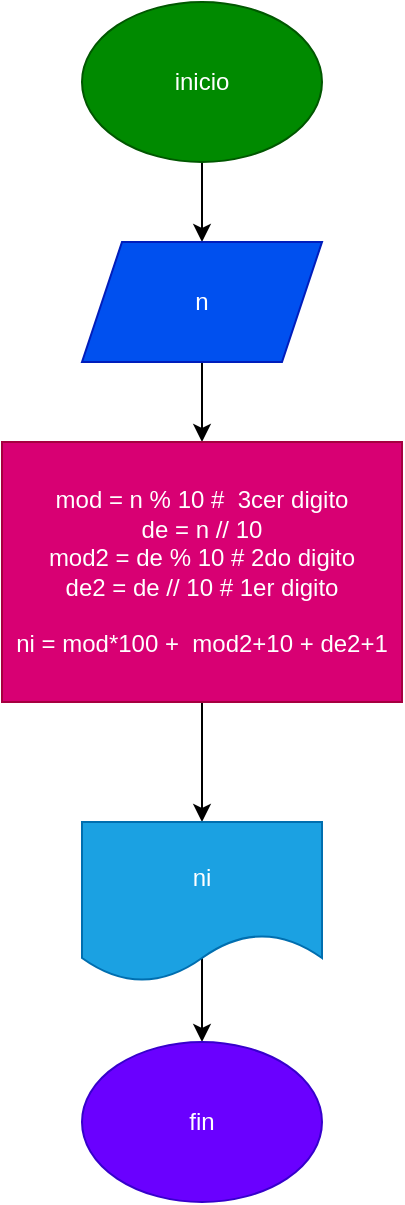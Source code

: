 <mxfile>
    <diagram id="UtBV0aaTQThSyYIVfuDi" name="Página-1">
        <mxGraphModel dx="810" dy="612" grid="1" gridSize="10" guides="1" tooltips="1" connect="1" arrows="1" fold="1" page="1" pageScale="1" pageWidth="850" pageHeight="1100" math="0" shadow="0">
            <root>
                <mxCell id="0"/>
                <mxCell id="1" parent="0"/>
                <mxCell id="4" value="" style="edgeStyle=none;html=1;" edge="1" parent="1" source="2" target="3">
                    <mxGeometry relative="1" as="geometry"/>
                </mxCell>
                <mxCell id="2" value="inicio" style="ellipse;whiteSpace=wrap;html=1;fillColor=#008a00;fontColor=#ffffff;strokeColor=#005700;" vertex="1" parent="1">
                    <mxGeometry x="280" y="80" width="120" height="80" as="geometry"/>
                </mxCell>
                <mxCell id="6" value="" style="edgeStyle=none;html=1;" edge="1" parent="1" source="3" target="5">
                    <mxGeometry relative="1" as="geometry"/>
                </mxCell>
                <mxCell id="3" value="n" style="shape=parallelogram;perimeter=parallelogramPerimeter;whiteSpace=wrap;html=1;fixedSize=1;fillColor=#0050ef;fontColor=#ffffff;strokeColor=#001DBC;" vertex="1" parent="1">
                    <mxGeometry x="280" y="200" width="120" height="60" as="geometry"/>
                </mxCell>
                <mxCell id="8" value="" style="edgeStyle=none;html=1;" edge="1" parent="1" source="5" target="7">
                    <mxGeometry relative="1" as="geometry"/>
                </mxCell>
                <mxCell id="5" value="mod = n % 10 #&amp;nbsp; 3cer digito&lt;br&gt;de = n // 10&lt;br&gt;mod2 = de % 10 # 2do digito&lt;br&gt;de2 = de // 10 # 1er digito&lt;br&gt;&lt;br&gt;ni = mod*100 +&amp;nbsp; mod2+10 + de2+1" style="rounded=0;whiteSpace=wrap;html=1;fillColor=#d80073;fontColor=#ffffff;strokeColor=#A50040;" vertex="1" parent="1">
                    <mxGeometry x="240" y="300" width="200" height="130" as="geometry"/>
                </mxCell>
                <mxCell id="10" value="" style="edgeStyle=none;html=1;exitX=0.5;exitY=0.825;exitDx=0;exitDy=0;exitPerimeter=0;" edge="1" parent="1" source="7" target="11">
                    <mxGeometry relative="1" as="geometry">
                        <mxPoint x="340" y="600" as="targetPoint"/>
                    </mxGeometry>
                </mxCell>
                <mxCell id="7" value="ni" style="shape=document;whiteSpace=wrap;html=1;boundedLbl=1;rounded=0;fillColor=#1ba1e2;fontColor=#ffffff;strokeColor=#006EAF;" vertex="1" parent="1">
                    <mxGeometry x="280" y="490" width="120" height="80" as="geometry"/>
                </mxCell>
                <mxCell id="11" value="fin" style="ellipse;whiteSpace=wrap;html=1;fillColor=#6a00ff;fontColor=#ffffff;strokeColor=#3700CC;" vertex="1" parent="1">
                    <mxGeometry x="280" y="600" width="120" height="80" as="geometry"/>
                </mxCell>
            </root>
        </mxGraphModel>
    </diagram>
</mxfile>
